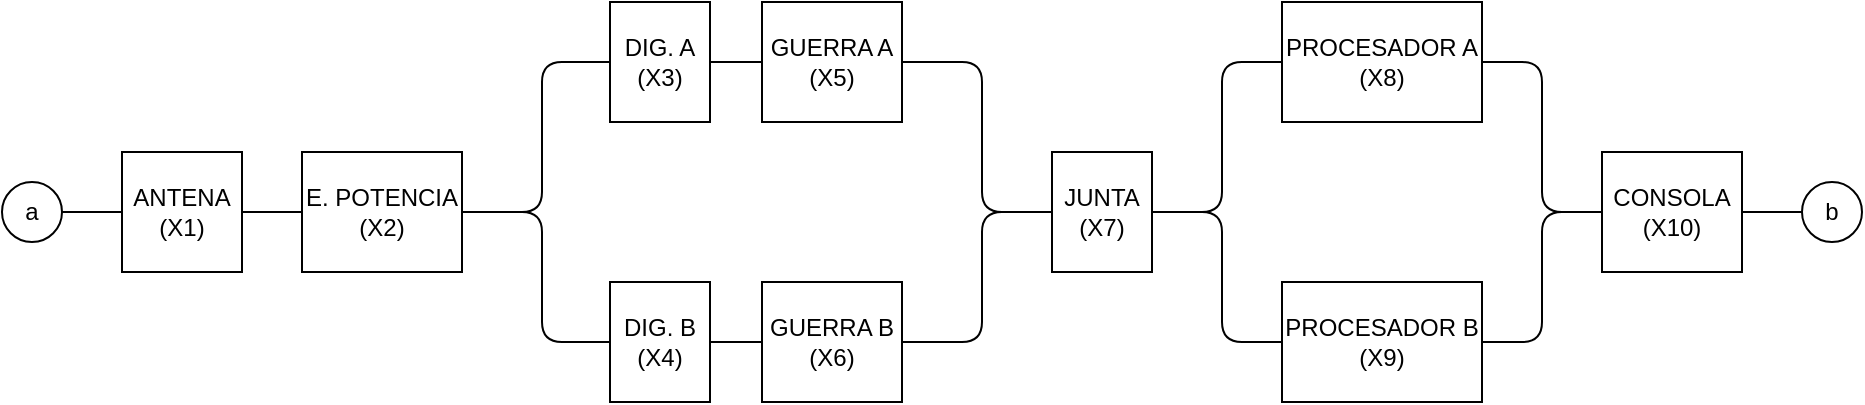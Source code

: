 <mxfile>
    <diagram id="QYn5YnkOJ9xSNAE3Jo_Q" name="Página-1">
        <mxGraphModel dx="1167" dy="985" grid="1" gridSize="10" guides="1" tooltips="1" connect="1" arrows="1" fold="1" page="1" pageScale="1" pageWidth="1169" pageHeight="827" math="0" shadow="0">
            <root>
                <mxCell id="0"/>
                <mxCell id="1" parent="0"/>
                <mxCell id="47" style="edgeStyle=none;html=1;exitX=1;exitY=0.5;exitDx=0;exitDy=0;entryX=0;entryY=0.5;entryDx=0;entryDy=0;endArrow=none;endFill=0;" edge="1" parent="1" source="29" target="37">
                    <mxGeometry relative="1" as="geometry"/>
                </mxCell>
                <mxCell id="29" value="a" style="ellipse;whiteSpace=wrap;html=1;aspect=fixed;" parent="1" vertex="1">
                    <mxGeometry x="60" y="230" width="30" height="30" as="geometry"/>
                </mxCell>
                <mxCell id="30" value="b" style="ellipse;whiteSpace=wrap;html=1;aspect=fixed;" parent="1" vertex="1">
                    <mxGeometry x="960" y="230" width="30" height="30" as="geometry"/>
                </mxCell>
                <mxCell id="48" style="edgeStyle=none;html=1;exitX=1;exitY=0.5;exitDx=0;exitDy=0;entryX=0;entryY=0.5;entryDx=0;entryDy=0;endArrow=none;endFill=0;" edge="1" parent="1" source="37" target="38">
                    <mxGeometry relative="1" as="geometry"/>
                </mxCell>
                <mxCell id="37" value="ANTENA&lt;br&gt;(X1)" style="rounded=0;whiteSpace=wrap;html=1;" vertex="1" parent="1">
                    <mxGeometry x="120" y="215" width="60" height="60" as="geometry"/>
                </mxCell>
                <mxCell id="49" style="edgeStyle=none;html=1;exitX=1;exitY=0.5;exitDx=0;exitDy=0;entryX=0;entryY=0.5;entryDx=0;entryDy=0;endArrow=none;endFill=0;" edge="1" parent="1" source="38" target="39">
                    <mxGeometry relative="1" as="geometry">
                        <Array as="points">
                            <mxPoint x="330" y="245"/>
                            <mxPoint x="330" y="170"/>
                        </Array>
                    </mxGeometry>
                </mxCell>
                <mxCell id="50" style="edgeStyle=none;html=1;exitX=1;exitY=0.5;exitDx=0;exitDy=0;entryX=0;entryY=0.5;entryDx=0;entryDy=0;endArrow=none;endFill=0;" edge="1" parent="1" source="38" target="40">
                    <mxGeometry relative="1" as="geometry">
                        <Array as="points">
                            <mxPoint x="330" y="245"/>
                            <mxPoint x="330" y="310"/>
                        </Array>
                    </mxGeometry>
                </mxCell>
                <mxCell id="38" value="E. POTENCIA&lt;br&gt;(X2)" style="rounded=0;whiteSpace=wrap;html=1;" vertex="1" parent="1">
                    <mxGeometry x="210" y="215" width="80" height="60" as="geometry"/>
                </mxCell>
                <mxCell id="51" style="edgeStyle=none;html=1;exitX=1;exitY=0.5;exitDx=0;exitDy=0;entryX=0;entryY=0.5;entryDx=0;entryDy=0;endArrow=none;endFill=0;" edge="1" parent="1" source="39" target="41">
                    <mxGeometry relative="1" as="geometry"/>
                </mxCell>
                <mxCell id="39" value="DIG. A&lt;br&gt;(X3)" style="rounded=0;whiteSpace=wrap;html=1;" vertex="1" parent="1">
                    <mxGeometry x="364" y="140" width="50" height="60" as="geometry"/>
                </mxCell>
                <mxCell id="52" style="edgeStyle=none;html=1;exitX=1;exitY=0.5;exitDx=0;exitDy=0;entryX=0;entryY=0.5;entryDx=0;entryDy=0;endArrow=none;endFill=0;" edge="1" parent="1" source="40" target="42">
                    <mxGeometry relative="1" as="geometry"/>
                </mxCell>
                <mxCell id="40" value="DIG. B&lt;br&gt;(X4)" style="rounded=0;whiteSpace=wrap;html=1;" vertex="1" parent="1">
                    <mxGeometry x="364" y="280" width="50" height="60" as="geometry"/>
                </mxCell>
                <mxCell id="53" style="edgeStyle=none;html=1;exitX=1;exitY=0.5;exitDx=0;exitDy=0;entryX=0;entryY=0.5;entryDx=0;entryDy=0;endArrow=none;endFill=0;" edge="1" parent="1" source="41" target="43">
                    <mxGeometry relative="1" as="geometry">
                        <Array as="points">
                            <mxPoint x="550" y="170"/>
                            <mxPoint x="550" y="245"/>
                        </Array>
                    </mxGeometry>
                </mxCell>
                <mxCell id="41" value="GUERRA A&lt;br&gt;(X5)" style="rounded=0;whiteSpace=wrap;html=1;" vertex="1" parent="1">
                    <mxGeometry x="440" y="140" width="70" height="60" as="geometry"/>
                </mxCell>
                <mxCell id="54" style="edgeStyle=none;html=1;exitX=1;exitY=0.5;exitDx=0;exitDy=0;entryX=0;entryY=0.5;entryDx=0;entryDy=0;endArrow=none;endFill=0;" edge="1" parent="1" source="42" target="43">
                    <mxGeometry relative="1" as="geometry">
                        <Array as="points">
                            <mxPoint x="550" y="310"/>
                            <mxPoint x="550" y="245"/>
                        </Array>
                    </mxGeometry>
                </mxCell>
                <mxCell id="42" value="GUERRA B&lt;br&gt;(X6)" style="rounded=0;whiteSpace=wrap;html=1;" vertex="1" parent="1">
                    <mxGeometry x="440" y="280" width="70" height="60" as="geometry"/>
                </mxCell>
                <mxCell id="55" style="edgeStyle=none;html=1;exitX=1;exitY=0.5;exitDx=0;exitDy=0;entryX=0;entryY=0.5;entryDx=0;entryDy=0;endArrow=none;endFill=0;" edge="1" parent="1" source="43" target="44">
                    <mxGeometry relative="1" as="geometry">
                        <Array as="points">
                            <mxPoint x="670" y="245"/>
                            <mxPoint x="670" y="170"/>
                        </Array>
                    </mxGeometry>
                </mxCell>
                <mxCell id="56" style="edgeStyle=none;html=1;exitX=1;exitY=0.5;exitDx=0;exitDy=0;entryX=0;entryY=0.5;entryDx=0;entryDy=0;endArrow=none;endFill=0;" edge="1" parent="1" source="43" target="45">
                    <mxGeometry relative="1" as="geometry">
                        <Array as="points">
                            <mxPoint x="670" y="245"/>
                            <mxPoint x="670" y="310"/>
                        </Array>
                    </mxGeometry>
                </mxCell>
                <mxCell id="43" value="JUNTA&lt;br&gt;(X7)" style="rounded=0;whiteSpace=wrap;html=1;" vertex="1" parent="1">
                    <mxGeometry x="585" y="215" width="50" height="60" as="geometry"/>
                </mxCell>
                <mxCell id="57" style="edgeStyle=none;html=1;exitX=1;exitY=0.5;exitDx=0;exitDy=0;entryX=0;entryY=0.5;entryDx=0;entryDy=0;endArrow=none;endFill=0;" edge="1" parent="1" source="44" target="46">
                    <mxGeometry relative="1" as="geometry">
                        <Array as="points">
                            <mxPoint x="830" y="170"/>
                            <mxPoint x="830" y="245"/>
                        </Array>
                    </mxGeometry>
                </mxCell>
                <mxCell id="44" value="PROCESADOR A&lt;br&gt;(X8)" style="rounded=0;whiteSpace=wrap;html=1;" vertex="1" parent="1">
                    <mxGeometry x="700" y="140" width="100" height="60" as="geometry"/>
                </mxCell>
                <mxCell id="58" style="edgeStyle=none;html=1;exitX=1;exitY=0.5;exitDx=0;exitDy=0;entryX=0;entryY=0.5;entryDx=0;entryDy=0;endArrow=none;endFill=0;" edge="1" parent="1" source="45" target="46">
                    <mxGeometry relative="1" as="geometry">
                        <Array as="points">
                            <mxPoint x="830" y="310"/>
                            <mxPoint x="830" y="245"/>
                        </Array>
                    </mxGeometry>
                </mxCell>
                <mxCell id="45" value="PROCESADOR B&lt;br&gt;(X9)" style="rounded=0;whiteSpace=wrap;html=1;" vertex="1" parent="1">
                    <mxGeometry x="700" y="280" width="100" height="60" as="geometry"/>
                </mxCell>
                <mxCell id="60" style="edgeStyle=none;html=1;exitX=1;exitY=0.5;exitDx=0;exitDy=0;entryX=0;entryY=0.5;entryDx=0;entryDy=0;endArrow=none;endFill=0;" edge="1" parent="1" source="46" target="30">
                    <mxGeometry relative="1" as="geometry"/>
                </mxCell>
                <mxCell id="46" value="CONSOLA&lt;br&gt;(X10)" style="rounded=0;whiteSpace=wrap;html=1;" vertex="1" parent="1">
                    <mxGeometry x="860" y="215" width="70" height="60" as="geometry"/>
                </mxCell>
            </root>
        </mxGraphModel>
    </diagram>
</mxfile>